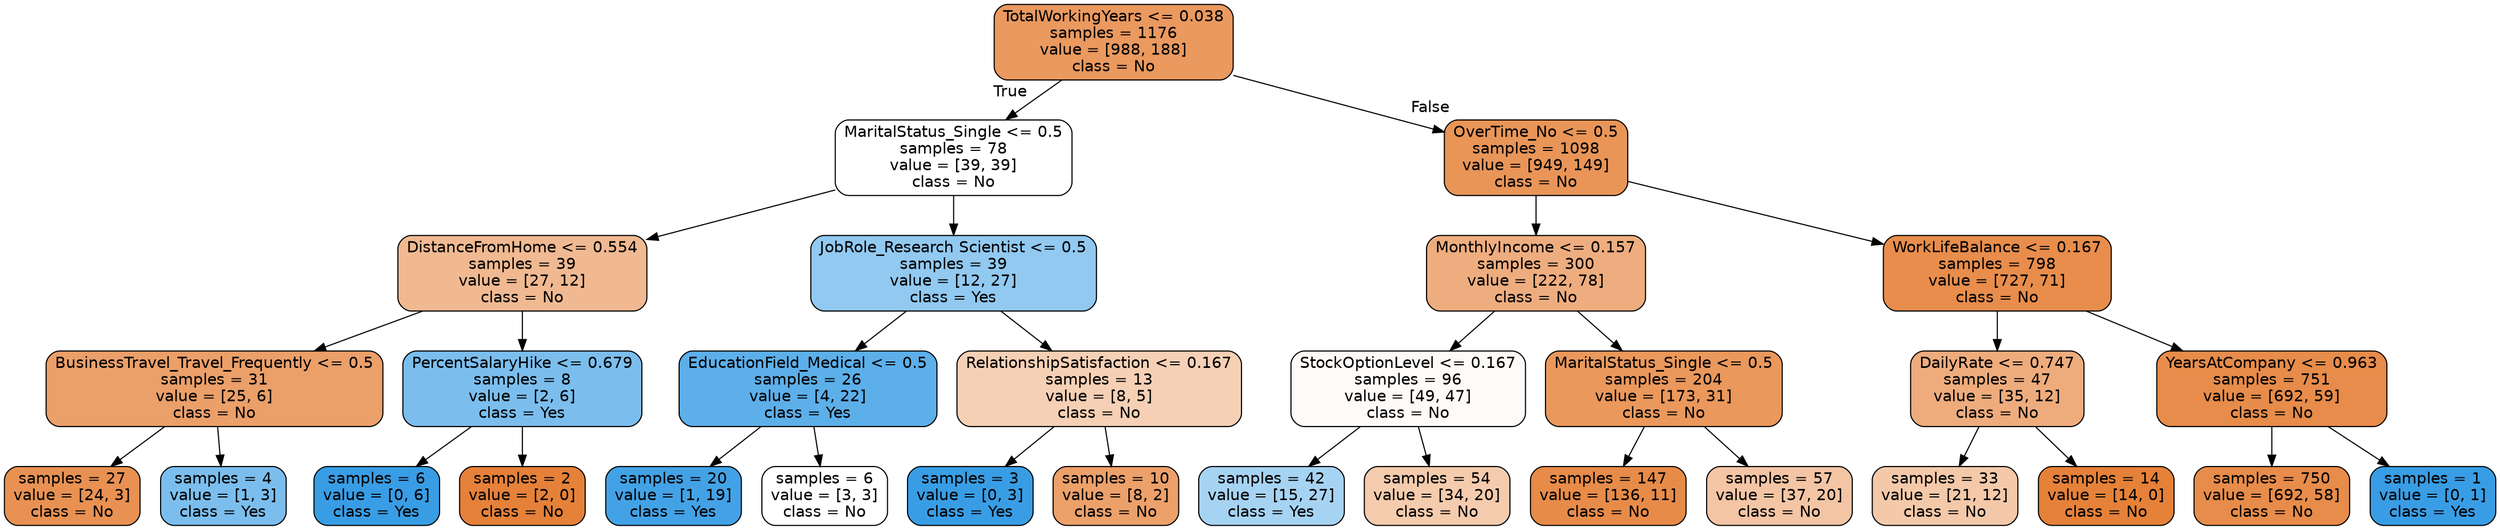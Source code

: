 digraph Tree {
node [shape=box, style="filled, rounded", color="black", fontname=helvetica] ;
edge [fontname=helvetica] ;
0 [label="TotalWorkingYears <= 0.038\nsamples = 1176\nvalue = [988, 188]\nclass = No", fillcolor="#ea995f"] ;
1 [label="MaritalStatus_Single <= 0.5\nsamples = 78\nvalue = [39, 39]\nclass = No", fillcolor="#ffffff"] ;
0 -> 1 [labeldistance=2.5, labelangle=45, headlabel="True"] ;
2 [label="DistanceFromHome <= 0.554\nsamples = 39\nvalue = [27, 12]\nclass = No", fillcolor="#f1b991"] ;
1 -> 2 ;
3 [label="BusinessTravel_Travel_Frequently <= 0.5\nsamples = 31\nvalue = [25, 6]\nclass = No", fillcolor="#eb9f69"] ;
2 -> 3 ;
4 [label="samples = 27\nvalue = [24, 3]\nclass = No", fillcolor="#e89152"] ;
3 -> 4 ;
5 [label="samples = 4\nvalue = [1, 3]\nclass = Yes", fillcolor="#7bbeee"] ;
3 -> 5 ;
6 [label="PercentSalaryHike <= 0.679\nsamples = 8\nvalue = [2, 6]\nclass = Yes", fillcolor="#7bbeee"] ;
2 -> 6 ;
7 [label="samples = 6\nvalue = [0, 6]\nclass = Yes", fillcolor="#399de5"] ;
6 -> 7 ;
8 [label="samples = 2\nvalue = [2, 0]\nclass = No", fillcolor="#e58139"] ;
6 -> 8 ;
9 [label="JobRole_Research Scientist <= 0.5\nsamples = 39\nvalue = [12, 27]\nclass = Yes", fillcolor="#91c9f1"] ;
1 -> 9 ;
10 [label="EducationField_Medical <= 0.5\nsamples = 26\nvalue = [4, 22]\nclass = Yes", fillcolor="#5dafea"] ;
9 -> 10 ;
11 [label="samples = 20\nvalue = [1, 19]\nclass = Yes", fillcolor="#43a2e6"] ;
10 -> 11 ;
12 [label="samples = 6\nvalue = [3, 3]\nclass = No", fillcolor="#ffffff"] ;
10 -> 12 ;
13 [label="RelationshipSatisfaction <= 0.167\nsamples = 13\nvalue = [8, 5]\nclass = No", fillcolor="#f5d0b5"] ;
9 -> 13 ;
14 [label="samples = 3\nvalue = [0, 3]\nclass = Yes", fillcolor="#399de5"] ;
13 -> 14 ;
15 [label="samples = 10\nvalue = [8, 2]\nclass = No", fillcolor="#eca06a"] ;
13 -> 15 ;
16 [label="OverTime_No <= 0.5\nsamples = 1098\nvalue = [949, 149]\nclass = No", fillcolor="#e99558"] ;
0 -> 16 [labeldistance=2.5, labelangle=-45, headlabel="False"] ;
17 [label="MonthlyIncome <= 0.157\nsamples = 300\nvalue = [222, 78]\nclass = No", fillcolor="#eead7f"] ;
16 -> 17 ;
18 [label="StockOptionLevel <= 0.167\nsamples = 96\nvalue = [49, 47]\nclass = No", fillcolor="#fefaf7"] ;
17 -> 18 ;
19 [label="samples = 42\nvalue = [15, 27]\nclass = Yes", fillcolor="#a7d3f3"] ;
18 -> 19 ;
20 [label="samples = 54\nvalue = [34, 20]\nclass = No", fillcolor="#f4cbad"] ;
18 -> 20 ;
21 [label="MaritalStatus_Single <= 0.5\nsamples = 204\nvalue = [173, 31]\nclass = No", fillcolor="#ea985c"] ;
17 -> 21 ;
22 [label="samples = 147\nvalue = [136, 11]\nclass = No", fillcolor="#e78b49"] ;
21 -> 22 ;
23 [label="samples = 57\nvalue = [37, 20]\nclass = No", fillcolor="#f3c5a4"] ;
21 -> 23 ;
24 [label="WorkLifeBalance <= 0.167\nsamples = 798\nvalue = [727, 71]\nclass = No", fillcolor="#e88d4c"] ;
16 -> 24 ;
25 [label="DailyRate <= 0.747\nsamples = 47\nvalue = [35, 12]\nclass = No", fillcolor="#eeac7d"] ;
24 -> 25 ;
26 [label="samples = 33\nvalue = [21, 12]\nclass = No", fillcolor="#f4c9aa"] ;
25 -> 26 ;
27 [label="samples = 14\nvalue = [14, 0]\nclass = No", fillcolor="#e58139"] ;
25 -> 27 ;
28 [label="YearsAtCompany <= 0.963\nsamples = 751\nvalue = [692, 59]\nclass = No", fillcolor="#e78c4a"] ;
24 -> 28 ;
29 [label="samples = 750\nvalue = [692, 58]\nclass = No", fillcolor="#e78c4a"] ;
28 -> 29 ;
30 [label="samples = 1\nvalue = [0, 1]\nclass = Yes", fillcolor="#399de5"] ;
28 -> 30 ;
}